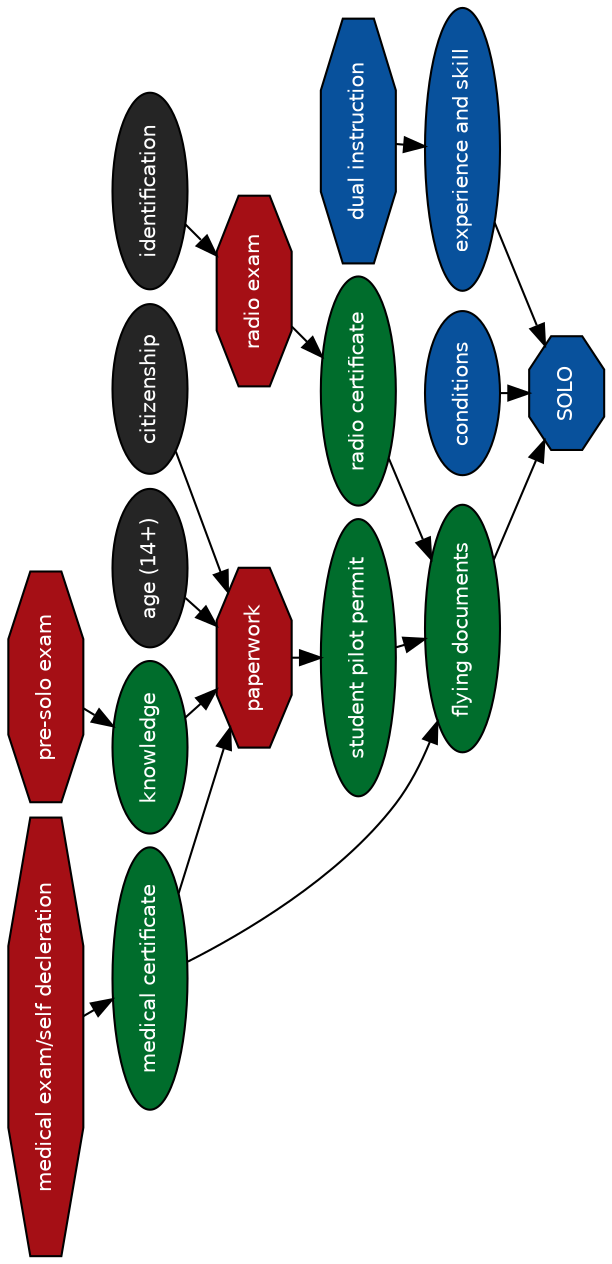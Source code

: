 digraph solo {
  graph [nodesep = 0.1, ranksep = 0.2, rotate = 90, margin = 0]

  medicalcheck [label=<<FONT POINT-SIZE="10">medical exam/self decleration</FONT>>; fontname="Helvetica"; shape="octagon"; style="filled"; fontcolor="white"; fillcolor="/reds9/8"]
  presoloexam [label=<<FONT POINT-SIZE="10">pre-solo exam</FONT>>; fontname="Helvetica"; shape="octagon"; style="filled"; fontcolor="white"; fillcolor="/reds9/8"]

  medical [label=<<FONT POINT-SIZE="10">medical certificate</FONT>>; fontname="Helvetica"; style="filled"; fontcolor="white"; fillcolor="/greens9/8"]
  knowledge [label=<<FONT POINT-SIZE="10">knowledge</FONT>>; fontname="Helvetica"; style="filled"; fontcolor="white"; fillcolor="/greens9/8"]
  age [label=<<FONT POINT-SIZE="10">age (14+)</FONT>>; fontname="Helvetica"; style="filled"; fontcolor="white"; fillcolor="/greys9/8"]
  citizenship [label=<<FONT POINT-SIZE="10">citizenship</FONT>>; fontname="Helvetica"; style="filled"; fontcolor="white"; fillcolor="/greys9/8"]
  identification [label=<<FONT POINT-SIZE="10">identification</FONT>>; fontname="Helvetica"; style="filled"; fontcolor="white"; fillcolor="/greys9/8"]

  paperwork [label=<<FONT POINT-SIZE="10">paperwork</FONT>>; fontname="Helvetica"; shape="octagon"; style="filled"; fontcolor="white"; fillcolor="/reds9/8"]
  radioexam [label=<<FONT POINT-SIZE="10">radio exam</FONT>>; fontname="Helvetica"; shape="octagon"; style="filled"; fontcolor="white"; fillcolor="/reds9/8"]

  spp [label=<<FONT POINT-SIZE="10">student pilot permit</FONT>>; fontname="Helvetica"; style="filled"; fontcolor="white"; fillcolor="/greens9/8"]
  radio [label=<<FONT POINT-SIZE="10">radio certificate</FONT>>; fontname="Helvetica"; style="filled"; fontcolor="white"; fillcolor="/greens9/8"]
  dual [label=<<FONT POINT-SIZE="10">dual instruction</FONT>>; fontname="Helvetica"; shape="octagon"; style="filled"; fontcolor="white"; fillcolor="/blues9/8"]

  documents [label=<<FONT POINT-SIZE="10">flying documents</FONT>>; fontname="Helvetica"; style="filled"; fontcolor="white"; fillcolor="/greens9/8"]
  conditions [label=<<FONT POINT-SIZE="10">conditions</FONT>>; fontname="Helvetica"; style="filled"; fontcolor="white"; fillcolor="/blues9/8"]
  experience [label=<<FONT POINT-SIZE="10">experience and skill</FONT>>; fontname="Helvetica"; style="filled"; fontcolor="white"; fillcolor="/blues9/8"]

  solo [label=<<FONT POINT-SIZE="10">SOLO</FONT>>; fontname="Helvetica"; shape="octagon"; style="filled"; fontcolor="white"; fillcolor="/blues9/8"]

  presoloexam -> knowledge
  medicalcheck -> medical

  age -> paperwork
  medical -> paperwork
  knowledge -> paperwork
  citizenship -> paperwork
  paperwork -> spp

  identification -> radioexam
  radioexam -> radio

  medical -> documents
  spp -> documents
  radio -> documents

  dual -> experience

  conditions -> solo
  experience -> solo
  documents -> solo
}
